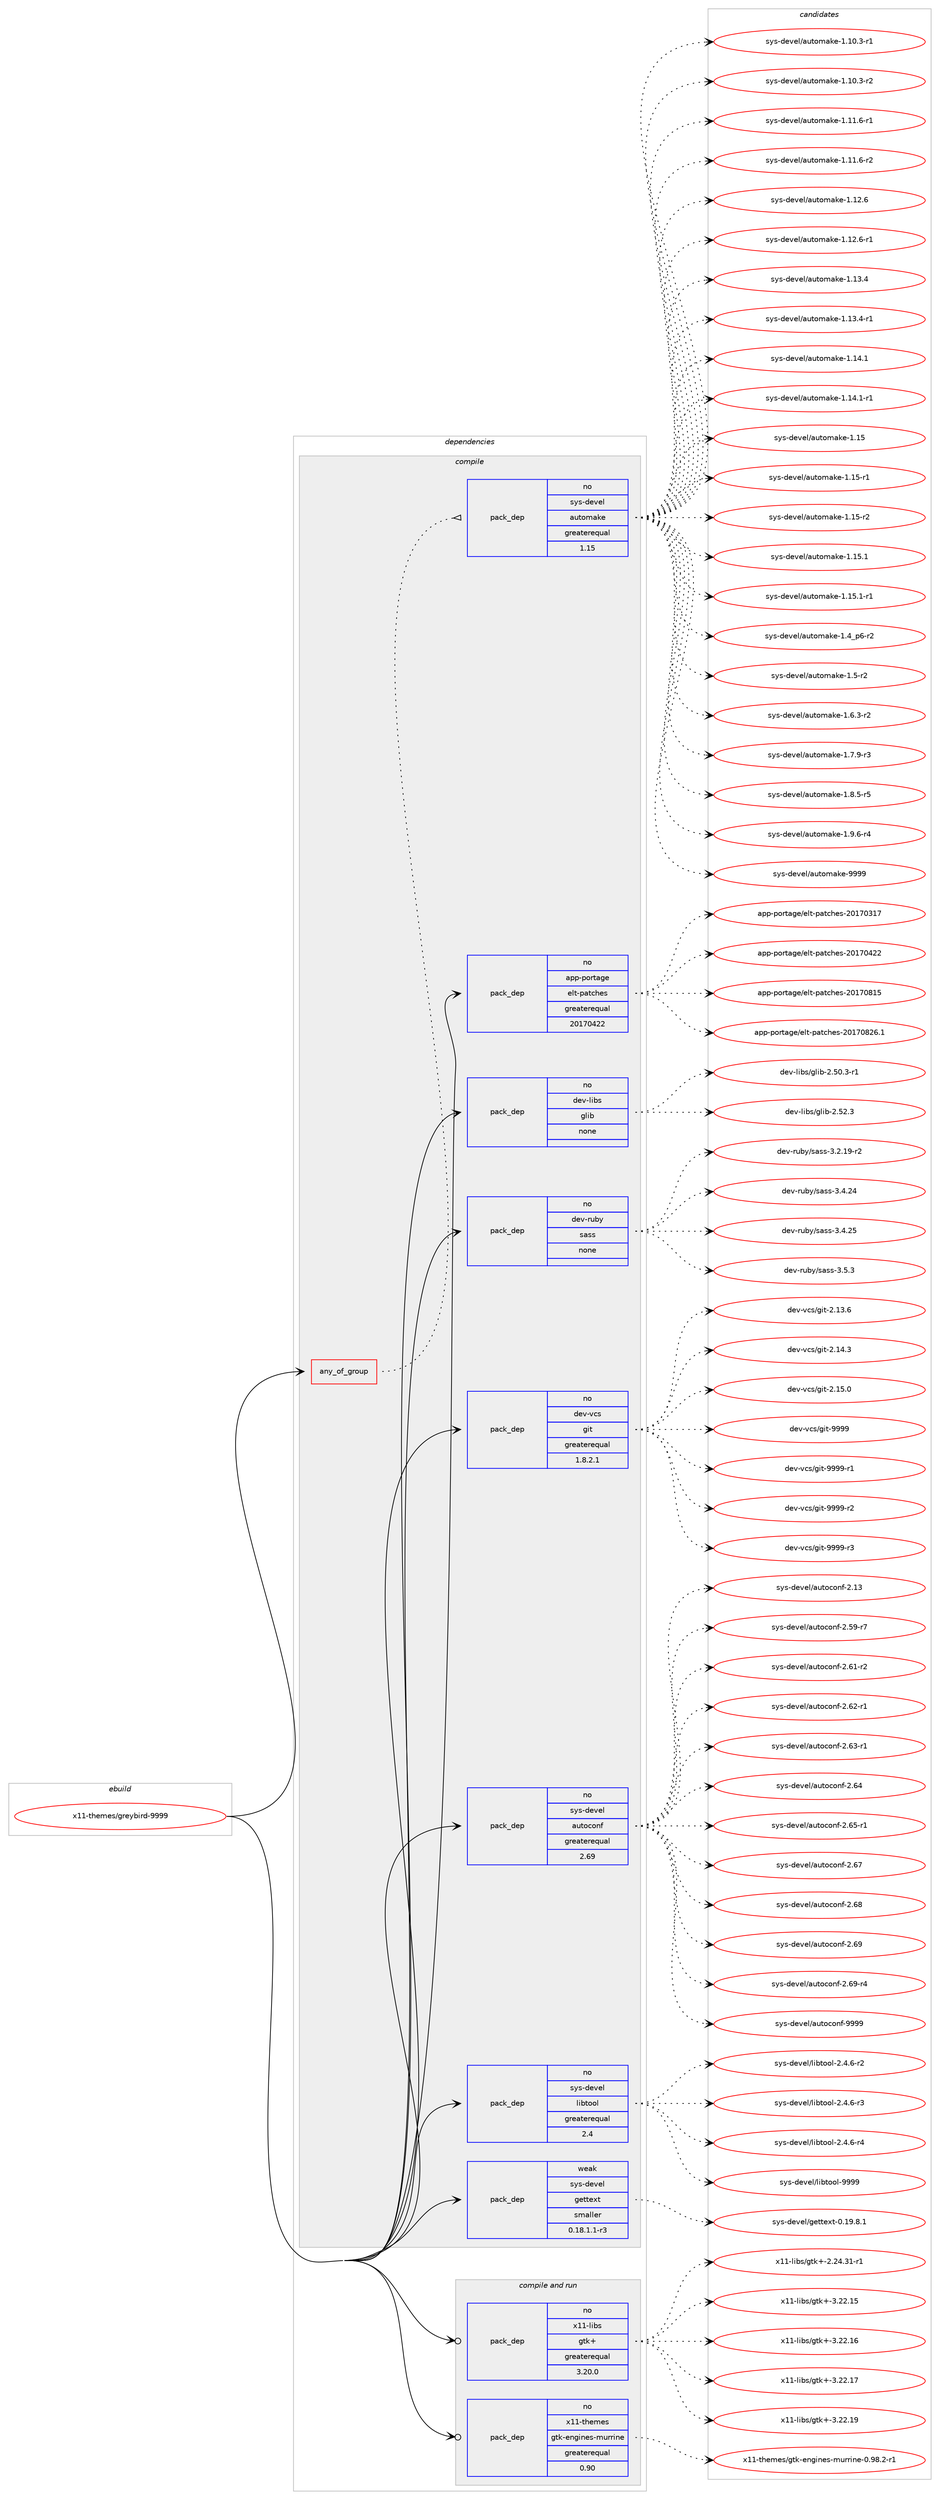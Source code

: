 digraph prolog {

# *************
# Graph options
# *************

newrank=true;
concentrate=true;
compound=true;
graph [rankdir=LR,fontname=Helvetica,fontsize=10,ranksep=1.5];#, ranksep=2.5, nodesep=0.2];
edge  [arrowhead=vee];
node  [fontname=Helvetica,fontsize=10];

# **********
# The ebuild
# **********

subgraph cluster_leftcol {
color=gray;
rank=same;
label=<<i>ebuild</i>>;
id [label="x11-themes/greybird-9999", color=red, width=4, href="../x11-themes/greybird-9999.svg"];
}

# ****************
# The dependencies
# ****************

subgraph cluster_midcol {
color=gray;
label=<<i>dependencies</i>>;
subgraph cluster_compile {
fillcolor="#eeeeee";
style=filled;
label=<<i>compile</i>>;
subgraph any9699 {
dependency529997 [label=<<TABLE BORDER="0" CELLBORDER="1" CELLSPACING="0" CELLPADDING="4"><TR><TD CELLPADDING="10">any_of_group</TD></TR></TABLE>>, shape=none, color=red];subgraph pack396078 {
dependency529998 [label=<<TABLE BORDER="0" CELLBORDER="1" CELLSPACING="0" CELLPADDING="4" WIDTH="220"><TR><TD ROWSPAN="6" CELLPADDING="30">pack_dep</TD></TR><TR><TD WIDTH="110">no</TD></TR><TR><TD>sys-devel</TD></TR><TR><TD>automake</TD></TR><TR><TD>greaterequal</TD></TR><TR><TD>1.15</TD></TR></TABLE>>, shape=none, color=blue];
}
dependency529997:e -> dependency529998:w [weight=20,style="dotted",arrowhead="oinv"];
}
id:e -> dependency529997:w [weight=20,style="solid",arrowhead="vee"];
subgraph pack396079 {
dependency529999 [label=<<TABLE BORDER="0" CELLBORDER="1" CELLSPACING="0" CELLPADDING="4" WIDTH="220"><TR><TD ROWSPAN="6" CELLPADDING="30">pack_dep</TD></TR><TR><TD WIDTH="110">no</TD></TR><TR><TD>app-portage</TD></TR><TR><TD>elt-patches</TD></TR><TR><TD>greaterequal</TD></TR><TR><TD>20170422</TD></TR></TABLE>>, shape=none, color=blue];
}
id:e -> dependency529999:w [weight=20,style="solid",arrowhead="vee"];
subgraph pack396080 {
dependency530000 [label=<<TABLE BORDER="0" CELLBORDER="1" CELLSPACING="0" CELLPADDING="4" WIDTH="220"><TR><TD ROWSPAN="6" CELLPADDING="30">pack_dep</TD></TR><TR><TD WIDTH="110">no</TD></TR><TR><TD>dev-libs</TD></TR><TR><TD>glib</TD></TR><TR><TD>none</TD></TR><TR><TD></TD></TR></TABLE>>, shape=none, color=blue];
}
id:e -> dependency530000:w [weight=20,style="solid",arrowhead="vee"];
subgraph pack396081 {
dependency530001 [label=<<TABLE BORDER="0" CELLBORDER="1" CELLSPACING="0" CELLPADDING="4" WIDTH="220"><TR><TD ROWSPAN="6" CELLPADDING="30">pack_dep</TD></TR><TR><TD WIDTH="110">no</TD></TR><TR><TD>dev-ruby</TD></TR><TR><TD>sass</TD></TR><TR><TD>none</TD></TR><TR><TD></TD></TR></TABLE>>, shape=none, color=blue];
}
id:e -> dependency530001:w [weight=20,style="solid",arrowhead="vee"];
subgraph pack396082 {
dependency530002 [label=<<TABLE BORDER="0" CELLBORDER="1" CELLSPACING="0" CELLPADDING="4" WIDTH="220"><TR><TD ROWSPAN="6" CELLPADDING="30">pack_dep</TD></TR><TR><TD WIDTH="110">no</TD></TR><TR><TD>dev-vcs</TD></TR><TR><TD>git</TD></TR><TR><TD>greaterequal</TD></TR><TR><TD>1.8.2.1</TD></TR></TABLE>>, shape=none, color=blue];
}
id:e -> dependency530002:w [weight=20,style="solid",arrowhead="vee"];
subgraph pack396083 {
dependency530003 [label=<<TABLE BORDER="0" CELLBORDER="1" CELLSPACING="0" CELLPADDING="4" WIDTH="220"><TR><TD ROWSPAN="6" CELLPADDING="30">pack_dep</TD></TR><TR><TD WIDTH="110">no</TD></TR><TR><TD>sys-devel</TD></TR><TR><TD>autoconf</TD></TR><TR><TD>greaterequal</TD></TR><TR><TD>2.69</TD></TR></TABLE>>, shape=none, color=blue];
}
id:e -> dependency530003:w [weight=20,style="solid",arrowhead="vee"];
subgraph pack396084 {
dependency530004 [label=<<TABLE BORDER="0" CELLBORDER="1" CELLSPACING="0" CELLPADDING="4" WIDTH="220"><TR><TD ROWSPAN="6" CELLPADDING="30">pack_dep</TD></TR><TR><TD WIDTH="110">no</TD></TR><TR><TD>sys-devel</TD></TR><TR><TD>libtool</TD></TR><TR><TD>greaterequal</TD></TR><TR><TD>2.4</TD></TR></TABLE>>, shape=none, color=blue];
}
id:e -> dependency530004:w [weight=20,style="solid",arrowhead="vee"];
subgraph pack396085 {
dependency530005 [label=<<TABLE BORDER="0" CELLBORDER="1" CELLSPACING="0" CELLPADDING="4" WIDTH="220"><TR><TD ROWSPAN="6" CELLPADDING="30">pack_dep</TD></TR><TR><TD WIDTH="110">weak</TD></TR><TR><TD>sys-devel</TD></TR><TR><TD>gettext</TD></TR><TR><TD>smaller</TD></TR><TR><TD>0.18.1.1-r3</TD></TR></TABLE>>, shape=none, color=blue];
}
id:e -> dependency530005:w [weight=20,style="solid",arrowhead="vee"];
}
subgraph cluster_compileandrun {
fillcolor="#eeeeee";
style=filled;
label=<<i>compile and run</i>>;
subgraph pack396086 {
dependency530006 [label=<<TABLE BORDER="0" CELLBORDER="1" CELLSPACING="0" CELLPADDING="4" WIDTH="220"><TR><TD ROWSPAN="6" CELLPADDING="30">pack_dep</TD></TR><TR><TD WIDTH="110">no</TD></TR><TR><TD>x11-libs</TD></TR><TR><TD>gtk+</TD></TR><TR><TD>greaterequal</TD></TR><TR><TD>3.20.0</TD></TR></TABLE>>, shape=none, color=blue];
}
id:e -> dependency530006:w [weight=20,style="solid",arrowhead="odotvee"];
subgraph pack396087 {
dependency530007 [label=<<TABLE BORDER="0" CELLBORDER="1" CELLSPACING="0" CELLPADDING="4" WIDTH="220"><TR><TD ROWSPAN="6" CELLPADDING="30">pack_dep</TD></TR><TR><TD WIDTH="110">no</TD></TR><TR><TD>x11-themes</TD></TR><TR><TD>gtk-engines-murrine</TD></TR><TR><TD>greaterequal</TD></TR><TR><TD>0.90</TD></TR></TABLE>>, shape=none, color=blue];
}
id:e -> dependency530007:w [weight=20,style="solid",arrowhead="odotvee"];
}
subgraph cluster_run {
fillcolor="#eeeeee";
style=filled;
label=<<i>run</i>>;
}
}

# **************
# The candidates
# **************

subgraph cluster_choices {
rank=same;
color=gray;
label=<<i>candidates</i>>;

subgraph choice396078 {
color=black;
nodesep=1;
choice11512111545100101118101108479711711611110997107101454946494846514511449 [label="sys-devel/automake-1.10.3-r1", color=red, width=4,href="../sys-devel/automake-1.10.3-r1.svg"];
choice11512111545100101118101108479711711611110997107101454946494846514511450 [label="sys-devel/automake-1.10.3-r2", color=red, width=4,href="../sys-devel/automake-1.10.3-r2.svg"];
choice11512111545100101118101108479711711611110997107101454946494946544511449 [label="sys-devel/automake-1.11.6-r1", color=red, width=4,href="../sys-devel/automake-1.11.6-r1.svg"];
choice11512111545100101118101108479711711611110997107101454946494946544511450 [label="sys-devel/automake-1.11.6-r2", color=red, width=4,href="../sys-devel/automake-1.11.6-r2.svg"];
choice1151211154510010111810110847971171161111099710710145494649504654 [label="sys-devel/automake-1.12.6", color=red, width=4,href="../sys-devel/automake-1.12.6.svg"];
choice11512111545100101118101108479711711611110997107101454946495046544511449 [label="sys-devel/automake-1.12.6-r1", color=red, width=4,href="../sys-devel/automake-1.12.6-r1.svg"];
choice1151211154510010111810110847971171161111099710710145494649514652 [label="sys-devel/automake-1.13.4", color=red, width=4,href="../sys-devel/automake-1.13.4.svg"];
choice11512111545100101118101108479711711611110997107101454946495146524511449 [label="sys-devel/automake-1.13.4-r1", color=red, width=4,href="../sys-devel/automake-1.13.4-r1.svg"];
choice1151211154510010111810110847971171161111099710710145494649524649 [label="sys-devel/automake-1.14.1", color=red, width=4,href="../sys-devel/automake-1.14.1.svg"];
choice11512111545100101118101108479711711611110997107101454946495246494511449 [label="sys-devel/automake-1.14.1-r1", color=red, width=4,href="../sys-devel/automake-1.14.1-r1.svg"];
choice115121115451001011181011084797117116111109971071014549464953 [label="sys-devel/automake-1.15", color=red, width=4,href="../sys-devel/automake-1.15.svg"];
choice1151211154510010111810110847971171161111099710710145494649534511449 [label="sys-devel/automake-1.15-r1", color=red, width=4,href="../sys-devel/automake-1.15-r1.svg"];
choice1151211154510010111810110847971171161111099710710145494649534511450 [label="sys-devel/automake-1.15-r2", color=red, width=4,href="../sys-devel/automake-1.15-r2.svg"];
choice1151211154510010111810110847971171161111099710710145494649534649 [label="sys-devel/automake-1.15.1", color=red, width=4,href="../sys-devel/automake-1.15.1.svg"];
choice11512111545100101118101108479711711611110997107101454946495346494511449 [label="sys-devel/automake-1.15.1-r1", color=red, width=4,href="../sys-devel/automake-1.15.1-r1.svg"];
choice115121115451001011181011084797117116111109971071014549465295112544511450 [label="sys-devel/automake-1.4_p6-r2", color=red, width=4,href="../sys-devel/automake-1.4_p6-r2.svg"];
choice11512111545100101118101108479711711611110997107101454946534511450 [label="sys-devel/automake-1.5-r2", color=red, width=4,href="../sys-devel/automake-1.5-r2.svg"];
choice115121115451001011181011084797117116111109971071014549465446514511450 [label="sys-devel/automake-1.6.3-r2", color=red, width=4,href="../sys-devel/automake-1.6.3-r2.svg"];
choice115121115451001011181011084797117116111109971071014549465546574511451 [label="sys-devel/automake-1.7.9-r3", color=red, width=4,href="../sys-devel/automake-1.7.9-r3.svg"];
choice115121115451001011181011084797117116111109971071014549465646534511453 [label="sys-devel/automake-1.8.5-r5", color=red, width=4,href="../sys-devel/automake-1.8.5-r5.svg"];
choice115121115451001011181011084797117116111109971071014549465746544511452 [label="sys-devel/automake-1.9.6-r4", color=red, width=4,href="../sys-devel/automake-1.9.6-r4.svg"];
choice115121115451001011181011084797117116111109971071014557575757 [label="sys-devel/automake-9999", color=red, width=4,href="../sys-devel/automake-9999.svg"];
dependency529998:e -> choice11512111545100101118101108479711711611110997107101454946494846514511449:w [style=dotted,weight="100"];
dependency529998:e -> choice11512111545100101118101108479711711611110997107101454946494846514511450:w [style=dotted,weight="100"];
dependency529998:e -> choice11512111545100101118101108479711711611110997107101454946494946544511449:w [style=dotted,weight="100"];
dependency529998:e -> choice11512111545100101118101108479711711611110997107101454946494946544511450:w [style=dotted,weight="100"];
dependency529998:e -> choice1151211154510010111810110847971171161111099710710145494649504654:w [style=dotted,weight="100"];
dependency529998:e -> choice11512111545100101118101108479711711611110997107101454946495046544511449:w [style=dotted,weight="100"];
dependency529998:e -> choice1151211154510010111810110847971171161111099710710145494649514652:w [style=dotted,weight="100"];
dependency529998:e -> choice11512111545100101118101108479711711611110997107101454946495146524511449:w [style=dotted,weight="100"];
dependency529998:e -> choice1151211154510010111810110847971171161111099710710145494649524649:w [style=dotted,weight="100"];
dependency529998:e -> choice11512111545100101118101108479711711611110997107101454946495246494511449:w [style=dotted,weight="100"];
dependency529998:e -> choice115121115451001011181011084797117116111109971071014549464953:w [style=dotted,weight="100"];
dependency529998:e -> choice1151211154510010111810110847971171161111099710710145494649534511449:w [style=dotted,weight="100"];
dependency529998:e -> choice1151211154510010111810110847971171161111099710710145494649534511450:w [style=dotted,weight="100"];
dependency529998:e -> choice1151211154510010111810110847971171161111099710710145494649534649:w [style=dotted,weight="100"];
dependency529998:e -> choice11512111545100101118101108479711711611110997107101454946495346494511449:w [style=dotted,weight="100"];
dependency529998:e -> choice115121115451001011181011084797117116111109971071014549465295112544511450:w [style=dotted,weight="100"];
dependency529998:e -> choice11512111545100101118101108479711711611110997107101454946534511450:w [style=dotted,weight="100"];
dependency529998:e -> choice115121115451001011181011084797117116111109971071014549465446514511450:w [style=dotted,weight="100"];
dependency529998:e -> choice115121115451001011181011084797117116111109971071014549465546574511451:w [style=dotted,weight="100"];
dependency529998:e -> choice115121115451001011181011084797117116111109971071014549465646534511453:w [style=dotted,weight="100"];
dependency529998:e -> choice115121115451001011181011084797117116111109971071014549465746544511452:w [style=dotted,weight="100"];
dependency529998:e -> choice115121115451001011181011084797117116111109971071014557575757:w [style=dotted,weight="100"];
}
subgraph choice396079 {
color=black;
nodesep=1;
choice97112112451121111141169710310147101108116451129711699104101115455048495548514955 [label="app-portage/elt-patches-20170317", color=red, width=4,href="../app-portage/elt-patches-20170317.svg"];
choice97112112451121111141169710310147101108116451129711699104101115455048495548525050 [label="app-portage/elt-patches-20170422", color=red, width=4,href="../app-portage/elt-patches-20170422.svg"];
choice97112112451121111141169710310147101108116451129711699104101115455048495548564953 [label="app-portage/elt-patches-20170815", color=red, width=4,href="../app-portage/elt-patches-20170815.svg"];
choice971121124511211111411697103101471011081164511297116991041011154550484955485650544649 [label="app-portage/elt-patches-20170826.1", color=red, width=4,href="../app-portage/elt-patches-20170826.1.svg"];
dependency529999:e -> choice97112112451121111141169710310147101108116451129711699104101115455048495548514955:w [style=dotted,weight="100"];
dependency529999:e -> choice97112112451121111141169710310147101108116451129711699104101115455048495548525050:w [style=dotted,weight="100"];
dependency529999:e -> choice97112112451121111141169710310147101108116451129711699104101115455048495548564953:w [style=dotted,weight="100"];
dependency529999:e -> choice971121124511211111411697103101471011081164511297116991041011154550484955485650544649:w [style=dotted,weight="100"];
}
subgraph choice396080 {
color=black;
nodesep=1;
choice10010111845108105981154710310810598455046534846514511449 [label="dev-libs/glib-2.50.3-r1", color=red, width=4,href="../dev-libs/glib-2.50.3-r1.svg"];
choice1001011184510810598115471031081059845504653504651 [label="dev-libs/glib-2.52.3", color=red, width=4,href="../dev-libs/glib-2.52.3.svg"];
dependency530000:e -> choice10010111845108105981154710310810598455046534846514511449:w [style=dotted,weight="100"];
dependency530000:e -> choice1001011184510810598115471031081059845504653504651:w [style=dotted,weight="100"];
}
subgraph choice396081 {
color=black;
nodesep=1;
choice10010111845114117981214711597115115455146504649574511450 [label="dev-ruby/sass-3.2.19-r2", color=red, width=4,href="../dev-ruby/sass-3.2.19-r2.svg"];
choice1001011184511411798121471159711511545514652465052 [label="dev-ruby/sass-3.4.24", color=red, width=4,href="../dev-ruby/sass-3.4.24.svg"];
choice1001011184511411798121471159711511545514652465053 [label="dev-ruby/sass-3.4.25", color=red, width=4,href="../dev-ruby/sass-3.4.25.svg"];
choice10010111845114117981214711597115115455146534651 [label="dev-ruby/sass-3.5.3", color=red, width=4,href="../dev-ruby/sass-3.5.3.svg"];
dependency530001:e -> choice10010111845114117981214711597115115455146504649574511450:w [style=dotted,weight="100"];
dependency530001:e -> choice1001011184511411798121471159711511545514652465052:w [style=dotted,weight="100"];
dependency530001:e -> choice1001011184511411798121471159711511545514652465053:w [style=dotted,weight="100"];
dependency530001:e -> choice10010111845114117981214711597115115455146534651:w [style=dotted,weight="100"];
}
subgraph choice396082 {
color=black;
nodesep=1;
choice10010111845118991154710310511645504649514654 [label="dev-vcs/git-2.13.6", color=red, width=4,href="../dev-vcs/git-2.13.6.svg"];
choice10010111845118991154710310511645504649524651 [label="dev-vcs/git-2.14.3", color=red, width=4,href="../dev-vcs/git-2.14.3.svg"];
choice10010111845118991154710310511645504649534648 [label="dev-vcs/git-2.15.0", color=red, width=4,href="../dev-vcs/git-2.15.0.svg"];
choice1001011184511899115471031051164557575757 [label="dev-vcs/git-9999", color=red, width=4,href="../dev-vcs/git-9999.svg"];
choice10010111845118991154710310511645575757574511449 [label="dev-vcs/git-9999-r1", color=red, width=4,href="../dev-vcs/git-9999-r1.svg"];
choice10010111845118991154710310511645575757574511450 [label="dev-vcs/git-9999-r2", color=red, width=4,href="../dev-vcs/git-9999-r2.svg"];
choice10010111845118991154710310511645575757574511451 [label="dev-vcs/git-9999-r3", color=red, width=4,href="../dev-vcs/git-9999-r3.svg"];
dependency530002:e -> choice10010111845118991154710310511645504649514654:w [style=dotted,weight="100"];
dependency530002:e -> choice10010111845118991154710310511645504649524651:w [style=dotted,weight="100"];
dependency530002:e -> choice10010111845118991154710310511645504649534648:w [style=dotted,weight="100"];
dependency530002:e -> choice1001011184511899115471031051164557575757:w [style=dotted,weight="100"];
dependency530002:e -> choice10010111845118991154710310511645575757574511449:w [style=dotted,weight="100"];
dependency530002:e -> choice10010111845118991154710310511645575757574511450:w [style=dotted,weight="100"];
dependency530002:e -> choice10010111845118991154710310511645575757574511451:w [style=dotted,weight="100"];
}
subgraph choice396083 {
color=black;
nodesep=1;
choice115121115451001011181011084797117116111991111101024550464951 [label="sys-devel/autoconf-2.13", color=red, width=4,href="../sys-devel/autoconf-2.13.svg"];
choice1151211154510010111810110847971171161119911111010245504653574511455 [label="sys-devel/autoconf-2.59-r7", color=red, width=4,href="../sys-devel/autoconf-2.59-r7.svg"];
choice1151211154510010111810110847971171161119911111010245504654494511450 [label="sys-devel/autoconf-2.61-r2", color=red, width=4,href="../sys-devel/autoconf-2.61-r2.svg"];
choice1151211154510010111810110847971171161119911111010245504654504511449 [label="sys-devel/autoconf-2.62-r1", color=red, width=4,href="../sys-devel/autoconf-2.62-r1.svg"];
choice1151211154510010111810110847971171161119911111010245504654514511449 [label="sys-devel/autoconf-2.63-r1", color=red, width=4,href="../sys-devel/autoconf-2.63-r1.svg"];
choice115121115451001011181011084797117116111991111101024550465452 [label="sys-devel/autoconf-2.64", color=red, width=4,href="../sys-devel/autoconf-2.64.svg"];
choice1151211154510010111810110847971171161119911111010245504654534511449 [label="sys-devel/autoconf-2.65-r1", color=red, width=4,href="../sys-devel/autoconf-2.65-r1.svg"];
choice115121115451001011181011084797117116111991111101024550465455 [label="sys-devel/autoconf-2.67", color=red, width=4,href="../sys-devel/autoconf-2.67.svg"];
choice115121115451001011181011084797117116111991111101024550465456 [label="sys-devel/autoconf-2.68", color=red, width=4,href="../sys-devel/autoconf-2.68.svg"];
choice115121115451001011181011084797117116111991111101024550465457 [label="sys-devel/autoconf-2.69", color=red, width=4,href="../sys-devel/autoconf-2.69.svg"];
choice1151211154510010111810110847971171161119911111010245504654574511452 [label="sys-devel/autoconf-2.69-r4", color=red, width=4,href="../sys-devel/autoconf-2.69-r4.svg"];
choice115121115451001011181011084797117116111991111101024557575757 [label="sys-devel/autoconf-9999", color=red, width=4,href="../sys-devel/autoconf-9999.svg"];
dependency530003:e -> choice115121115451001011181011084797117116111991111101024550464951:w [style=dotted,weight="100"];
dependency530003:e -> choice1151211154510010111810110847971171161119911111010245504653574511455:w [style=dotted,weight="100"];
dependency530003:e -> choice1151211154510010111810110847971171161119911111010245504654494511450:w [style=dotted,weight="100"];
dependency530003:e -> choice1151211154510010111810110847971171161119911111010245504654504511449:w [style=dotted,weight="100"];
dependency530003:e -> choice1151211154510010111810110847971171161119911111010245504654514511449:w [style=dotted,weight="100"];
dependency530003:e -> choice115121115451001011181011084797117116111991111101024550465452:w [style=dotted,weight="100"];
dependency530003:e -> choice1151211154510010111810110847971171161119911111010245504654534511449:w [style=dotted,weight="100"];
dependency530003:e -> choice115121115451001011181011084797117116111991111101024550465455:w [style=dotted,weight="100"];
dependency530003:e -> choice115121115451001011181011084797117116111991111101024550465456:w [style=dotted,weight="100"];
dependency530003:e -> choice115121115451001011181011084797117116111991111101024550465457:w [style=dotted,weight="100"];
dependency530003:e -> choice1151211154510010111810110847971171161119911111010245504654574511452:w [style=dotted,weight="100"];
dependency530003:e -> choice115121115451001011181011084797117116111991111101024557575757:w [style=dotted,weight="100"];
}
subgraph choice396084 {
color=black;
nodesep=1;
choice1151211154510010111810110847108105981161111111084550465246544511450 [label="sys-devel/libtool-2.4.6-r2", color=red, width=4,href="../sys-devel/libtool-2.4.6-r2.svg"];
choice1151211154510010111810110847108105981161111111084550465246544511451 [label="sys-devel/libtool-2.4.6-r3", color=red, width=4,href="../sys-devel/libtool-2.4.6-r3.svg"];
choice1151211154510010111810110847108105981161111111084550465246544511452 [label="sys-devel/libtool-2.4.6-r4", color=red, width=4,href="../sys-devel/libtool-2.4.6-r4.svg"];
choice1151211154510010111810110847108105981161111111084557575757 [label="sys-devel/libtool-9999", color=red, width=4,href="../sys-devel/libtool-9999.svg"];
dependency530004:e -> choice1151211154510010111810110847108105981161111111084550465246544511450:w [style=dotted,weight="100"];
dependency530004:e -> choice1151211154510010111810110847108105981161111111084550465246544511451:w [style=dotted,weight="100"];
dependency530004:e -> choice1151211154510010111810110847108105981161111111084550465246544511452:w [style=dotted,weight="100"];
dependency530004:e -> choice1151211154510010111810110847108105981161111111084557575757:w [style=dotted,weight="100"];
}
subgraph choice396085 {
color=black;
nodesep=1;
choice1151211154510010111810110847103101116116101120116454846495746564649 [label="sys-devel/gettext-0.19.8.1", color=red, width=4,href="../sys-devel/gettext-0.19.8.1.svg"];
dependency530005:e -> choice1151211154510010111810110847103101116116101120116454846495746564649:w [style=dotted,weight="100"];
}
subgraph choice396086 {
color=black;
nodesep=1;
choice12049494510810598115471031161074345504650524651494511449 [label="x11-libs/gtk+-2.24.31-r1", color=red, width=4,href="../x11-libs/gtk+-2.24.31-r1.svg"];
choice1204949451081059811547103116107434551465050464953 [label="x11-libs/gtk+-3.22.15", color=red, width=4,href="../x11-libs/gtk+-3.22.15.svg"];
choice1204949451081059811547103116107434551465050464954 [label="x11-libs/gtk+-3.22.16", color=red, width=4,href="../x11-libs/gtk+-3.22.16.svg"];
choice1204949451081059811547103116107434551465050464955 [label="x11-libs/gtk+-3.22.17", color=red, width=4,href="../x11-libs/gtk+-3.22.17.svg"];
choice1204949451081059811547103116107434551465050464957 [label="x11-libs/gtk+-3.22.19", color=red, width=4,href="../x11-libs/gtk+-3.22.19.svg"];
dependency530006:e -> choice12049494510810598115471031161074345504650524651494511449:w [style=dotted,weight="100"];
dependency530006:e -> choice1204949451081059811547103116107434551465050464953:w [style=dotted,weight="100"];
dependency530006:e -> choice1204949451081059811547103116107434551465050464954:w [style=dotted,weight="100"];
dependency530006:e -> choice1204949451081059811547103116107434551465050464955:w [style=dotted,weight="100"];
dependency530006:e -> choice1204949451081059811547103116107434551465050464957:w [style=dotted,weight="100"];
}
subgraph choice396087 {
color=black;
nodesep=1;
choice120494945116104101109101115471031161074510111010310511010111545109117114114105110101454846575646504511449 [label="x11-themes/gtk-engines-murrine-0.98.2-r1", color=red, width=4,href="../x11-themes/gtk-engines-murrine-0.98.2-r1.svg"];
dependency530007:e -> choice120494945116104101109101115471031161074510111010310511010111545109117114114105110101454846575646504511449:w [style=dotted,weight="100"];
}
}

}
